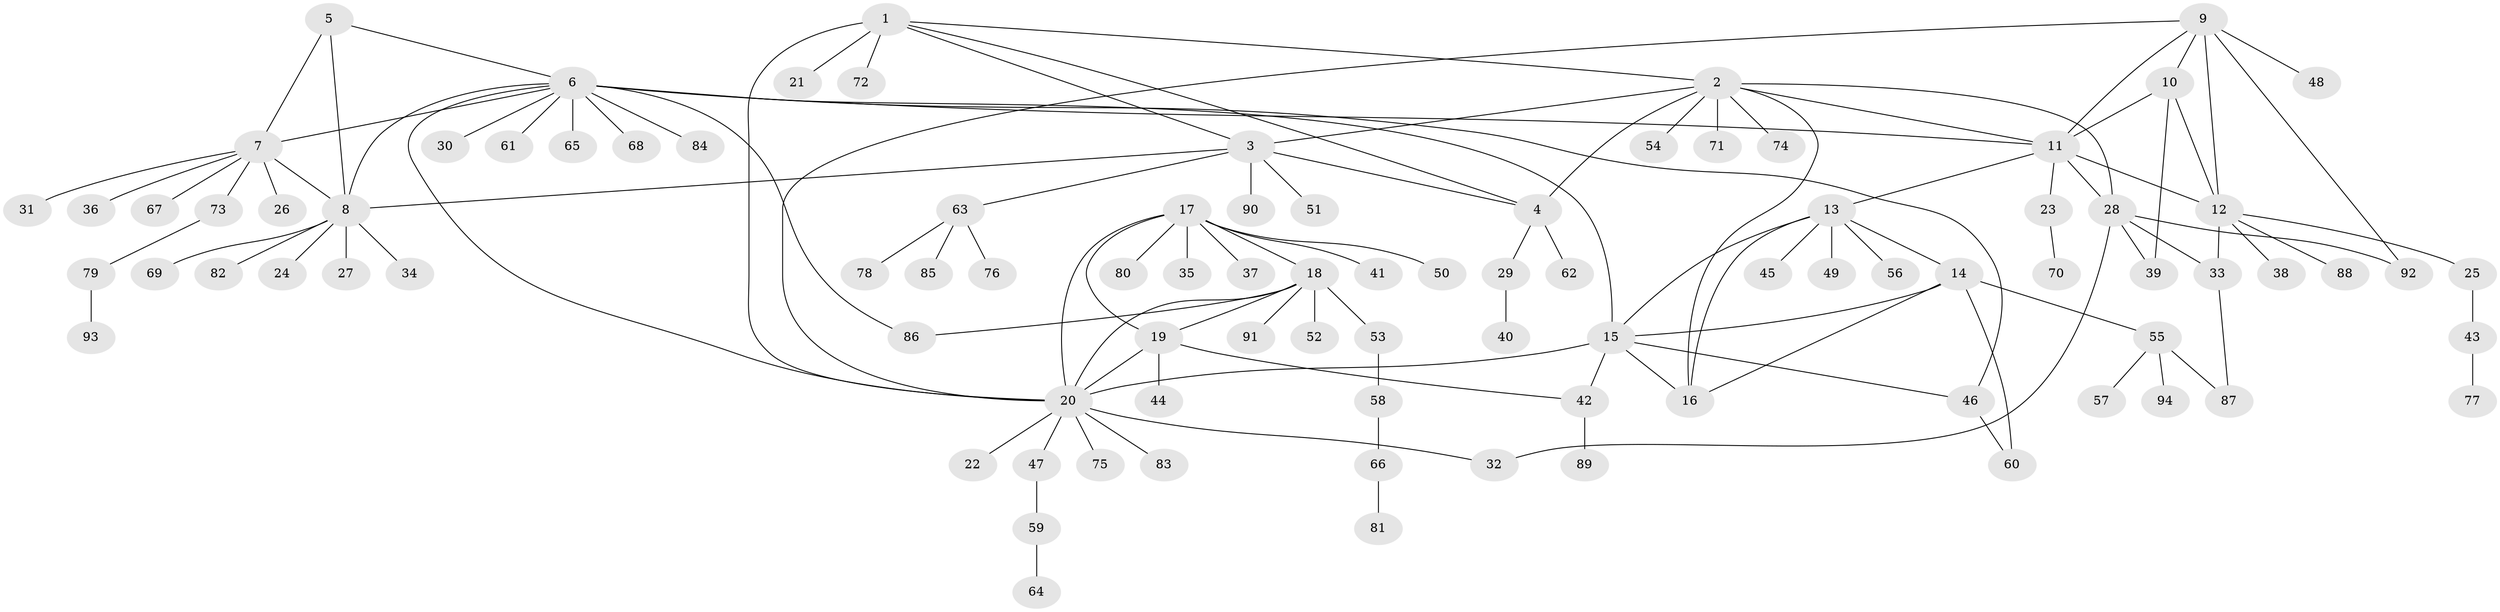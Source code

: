 // coarse degree distribution, {3: 0.02702702702702703, 6: 0.02702702702702703, 1: 0.7297297297297297, 5: 0.02702702702702703, 7: 0.02702702702702703, 4: 0.05405405405405406, 15: 0.02702702702702703, 2: 0.05405405405405406, 9: 0.02702702702702703}
// Generated by graph-tools (version 1.1) at 2025/57/03/04/25 21:57:33]
// undirected, 94 vertices, 124 edges
graph export_dot {
graph [start="1"]
  node [color=gray90,style=filled];
  1;
  2;
  3;
  4;
  5;
  6;
  7;
  8;
  9;
  10;
  11;
  12;
  13;
  14;
  15;
  16;
  17;
  18;
  19;
  20;
  21;
  22;
  23;
  24;
  25;
  26;
  27;
  28;
  29;
  30;
  31;
  32;
  33;
  34;
  35;
  36;
  37;
  38;
  39;
  40;
  41;
  42;
  43;
  44;
  45;
  46;
  47;
  48;
  49;
  50;
  51;
  52;
  53;
  54;
  55;
  56;
  57;
  58;
  59;
  60;
  61;
  62;
  63;
  64;
  65;
  66;
  67;
  68;
  69;
  70;
  71;
  72;
  73;
  74;
  75;
  76;
  77;
  78;
  79;
  80;
  81;
  82;
  83;
  84;
  85;
  86;
  87;
  88;
  89;
  90;
  91;
  92;
  93;
  94;
  1 -- 2;
  1 -- 3;
  1 -- 4;
  1 -- 20;
  1 -- 21;
  1 -- 72;
  2 -- 3;
  2 -- 4;
  2 -- 11;
  2 -- 16;
  2 -- 28;
  2 -- 54;
  2 -- 71;
  2 -- 74;
  3 -- 4;
  3 -- 8;
  3 -- 51;
  3 -- 63;
  3 -- 90;
  4 -- 29;
  4 -- 62;
  5 -- 6;
  5 -- 7;
  5 -- 8;
  6 -- 7;
  6 -- 8;
  6 -- 11;
  6 -- 15;
  6 -- 20;
  6 -- 30;
  6 -- 46;
  6 -- 61;
  6 -- 65;
  6 -- 68;
  6 -- 84;
  6 -- 86;
  7 -- 8;
  7 -- 26;
  7 -- 31;
  7 -- 36;
  7 -- 67;
  7 -- 73;
  8 -- 24;
  8 -- 27;
  8 -- 34;
  8 -- 69;
  8 -- 82;
  9 -- 10;
  9 -- 11;
  9 -- 12;
  9 -- 20;
  9 -- 48;
  9 -- 92;
  10 -- 11;
  10 -- 12;
  10 -- 39;
  11 -- 12;
  11 -- 13;
  11 -- 23;
  11 -- 28;
  12 -- 25;
  12 -- 33;
  12 -- 38;
  12 -- 88;
  13 -- 14;
  13 -- 15;
  13 -- 16;
  13 -- 45;
  13 -- 49;
  13 -- 56;
  14 -- 15;
  14 -- 16;
  14 -- 55;
  14 -- 60;
  15 -- 16;
  15 -- 20;
  15 -- 42;
  15 -- 46;
  17 -- 18;
  17 -- 19;
  17 -- 20;
  17 -- 35;
  17 -- 37;
  17 -- 41;
  17 -- 50;
  17 -- 80;
  18 -- 19;
  18 -- 20;
  18 -- 52;
  18 -- 53;
  18 -- 86;
  18 -- 91;
  19 -- 20;
  19 -- 42;
  19 -- 44;
  20 -- 22;
  20 -- 32;
  20 -- 47;
  20 -- 75;
  20 -- 83;
  23 -- 70;
  25 -- 43;
  28 -- 32;
  28 -- 33;
  28 -- 39;
  28 -- 92;
  29 -- 40;
  33 -- 87;
  42 -- 89;
  43 -- 77;
  46 -- 60;
  47 -- 59;
  53 -- 58;
  55 -- 57;
  55 -- 87;
  55 -- 94;
  58 -- 66;
  59 -- 64;
  63 -- 76;
  63 -- 78;
  63 -- 85;
  66 -- 81;
  73 -- 79;
  79 -- 93;
}
